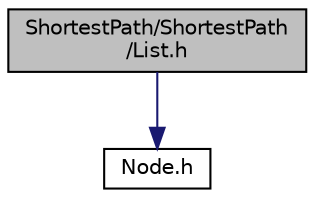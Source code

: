 digraph "ShortestPath/ShortestPath/List.h"
{
  edge [fontname="Helvetica",fontsize="10",labelfontname="Helvetica",labelfontsize="10"];
  node [fontname="Helvetica",fontsize="10",shape=record];
  Node1 [label="ShortestPath/ShortestPath\l/List.h",height=0.2,width=0.4,color="black", fillcolor="grey75", style="filled", fontcolor="black"];
  Node1 -> Node2 [color="midnightblue",fontsize="10",style="solid",fontname="Helvetica"];
  Node2 [label="Node.h",height=0.2,width=0.4,color="black", fillcolor="white", style="filled",URL="$_shortest_path_2_shortest_path_2_node_8h.html"];
}
